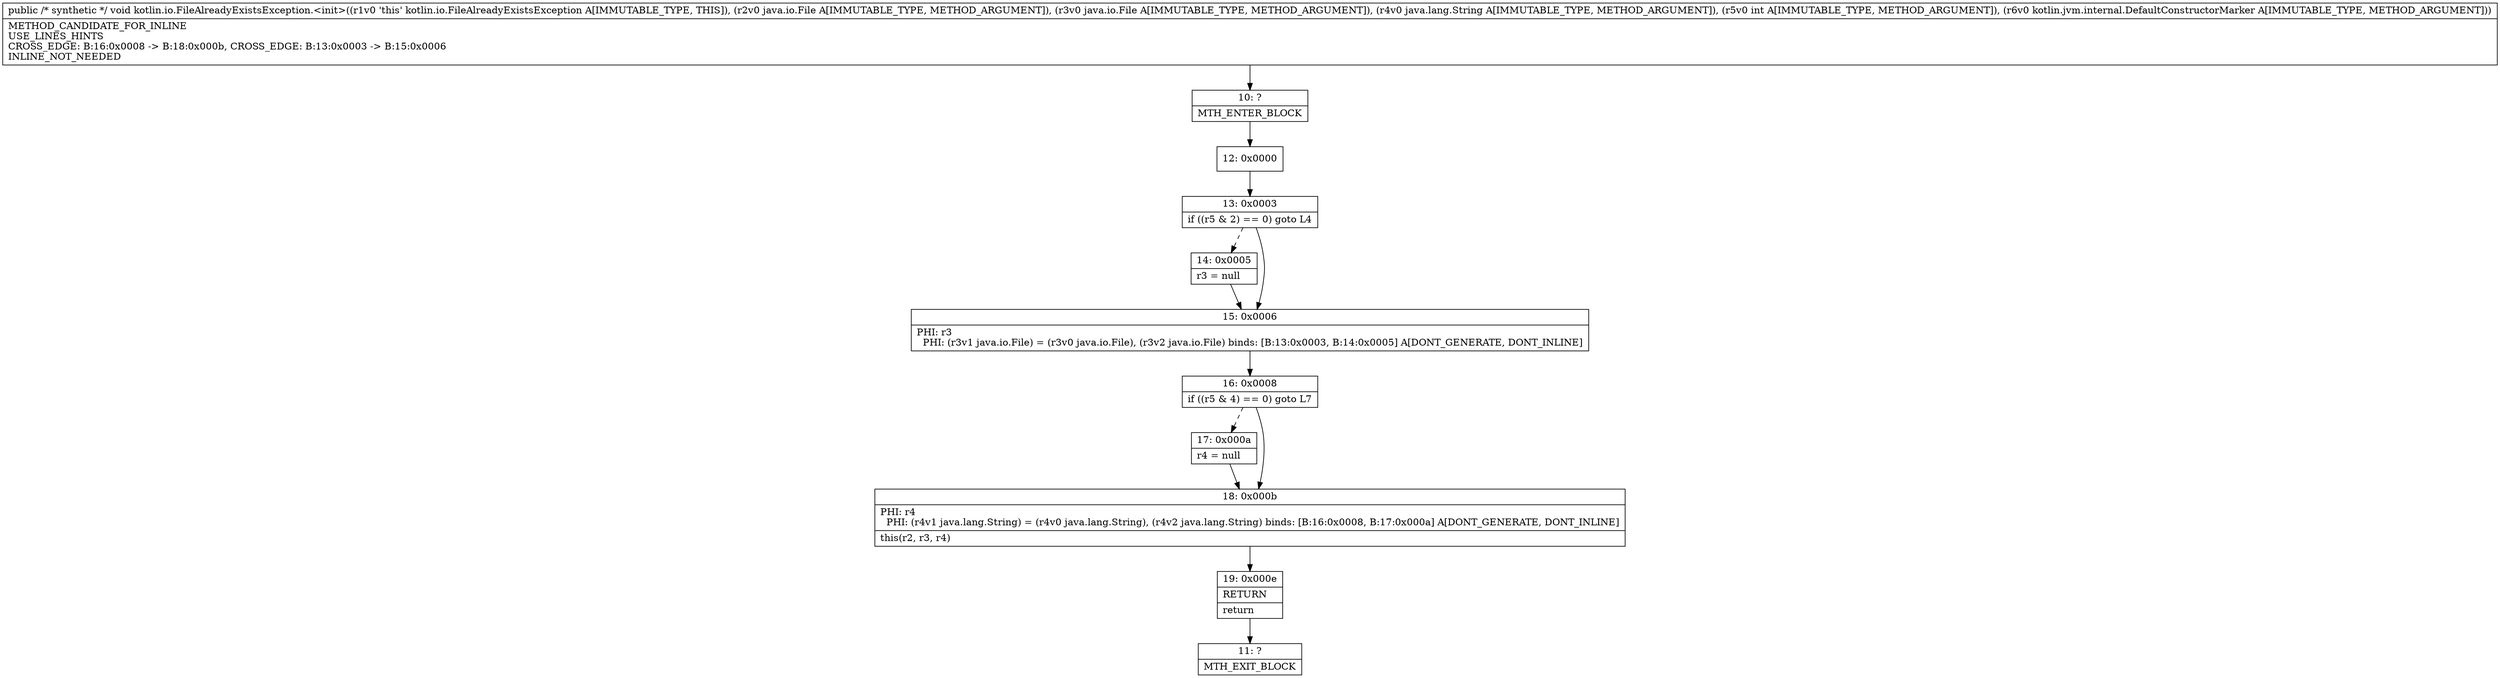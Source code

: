 digraph "CFG forkotlin.io.FileAlreadyExistsException.\<init\>(Ljava\/io\/File;Ljava\/io\/File;Ljava\/lang\/String;ILkotlin\/jvm\/internal\/DefaultConstructorMarker;)V" {
Node_10 [shape=record,label="{10\:\ ?|MTH_ENTER_BLOCK\l}"];
Node_12 [shape=record,label="{12\:\ 0x0000}"];
Node_13 [shape=record,label="{13\:\ 0x0003|if ((r5 & 2) == 0) goto L4\l}"];
Node_14 [shape=record,label="{14\:\ 0x0005|r3 = null\l}"];
Node_15 [shape=record,label="{15\:\ 0x0006|PHI: r3 \l  PHI: (r3v1 java.io.File) = (r3v0 java.io.File), (r3v2 java.io.File) binds: [B:13:0x0003, B:14:0x0005] A[DONT_GENERATE, DONT_INLINE]\l}"];
Node_16 [shape=record,label="{16\:\ 0x0008|if ((r5 & 4) == 0) goto L7\l}"];
Node_17 [shape=record,label="{17\:\ 0x000a|r4 = null\l}"];
Node_18 [shape=record,label="{18\:\ 0x000b|PHI: r4 \l  PHI: (r4v1 java.lang.String) = (r4v0 java.lang.String), (r4v2 java.lang.String) binds: [B:16:0x0008, B:17:0x000a] A[DONT_GENERATE, DONT_INLINE]\l|this(r2, r3, r4)\l}"];
Node_19 [shape=record,label="{19\:\ 0x000e|RETURN\l|return\l}"];
Node_11 [shape=record,label="{11\:\ ?|MTH_EXIT_BLOCK\l}"];
MethodNode[shape=record,label="{public \/* synthetic *\/ void kotlin.io.FileAlreadyExistsException.\<init\>((r1v0 'this' kotlin.io.FileAlreadyExistsException A[IMMUTABLE_TYPE, THIS]), (r2v0 java.io.File A[IMMUTABLE_TYPE, METHOD_ARGUMENT]), (r3v0 java.io.File A[IMMUTABLE_TYPE, METHOD_ARGUMENT]), (r4v0 java.lang.String A[IMMUTABLE_TYPE, METHOD_ARGUMENT]), (r5v0 int A[IMMUTABLE_TYPE, METHOD_ARGUMENT]), (r6v0 kotlin.jvm.internal.DefaultConstructorMarker A[IMMUTABLE_TYPE, METHOD_ARGUMENT]))  | METHOD_CANDIDATE_FOR_INLINE\lUSE_LINES_HINTS\lCROSS_EDGE: B:16:0x0008 \-\> B:18:0x000b, CROSS_EDGE: B:13:0x0003 \-\> B:15:0x0006\lINLINE_NOT_NEEDED\l}"];
MethodNode -> Node_10;Node_10 -> Node_12;
Node_12 -> Node_13;
Node_13 -> Node_14[style=dashed];
Node_13 -> Node_15;
Node_14 -> Node_15;
Node_15 -> Node_16;
Node_16 -> Node_17[style=dashed];
Node_16 -> Node_18;
Node_17 -> Node_18;
Node_18 -> Node_19;
Node_19 -> Node_11;
}

